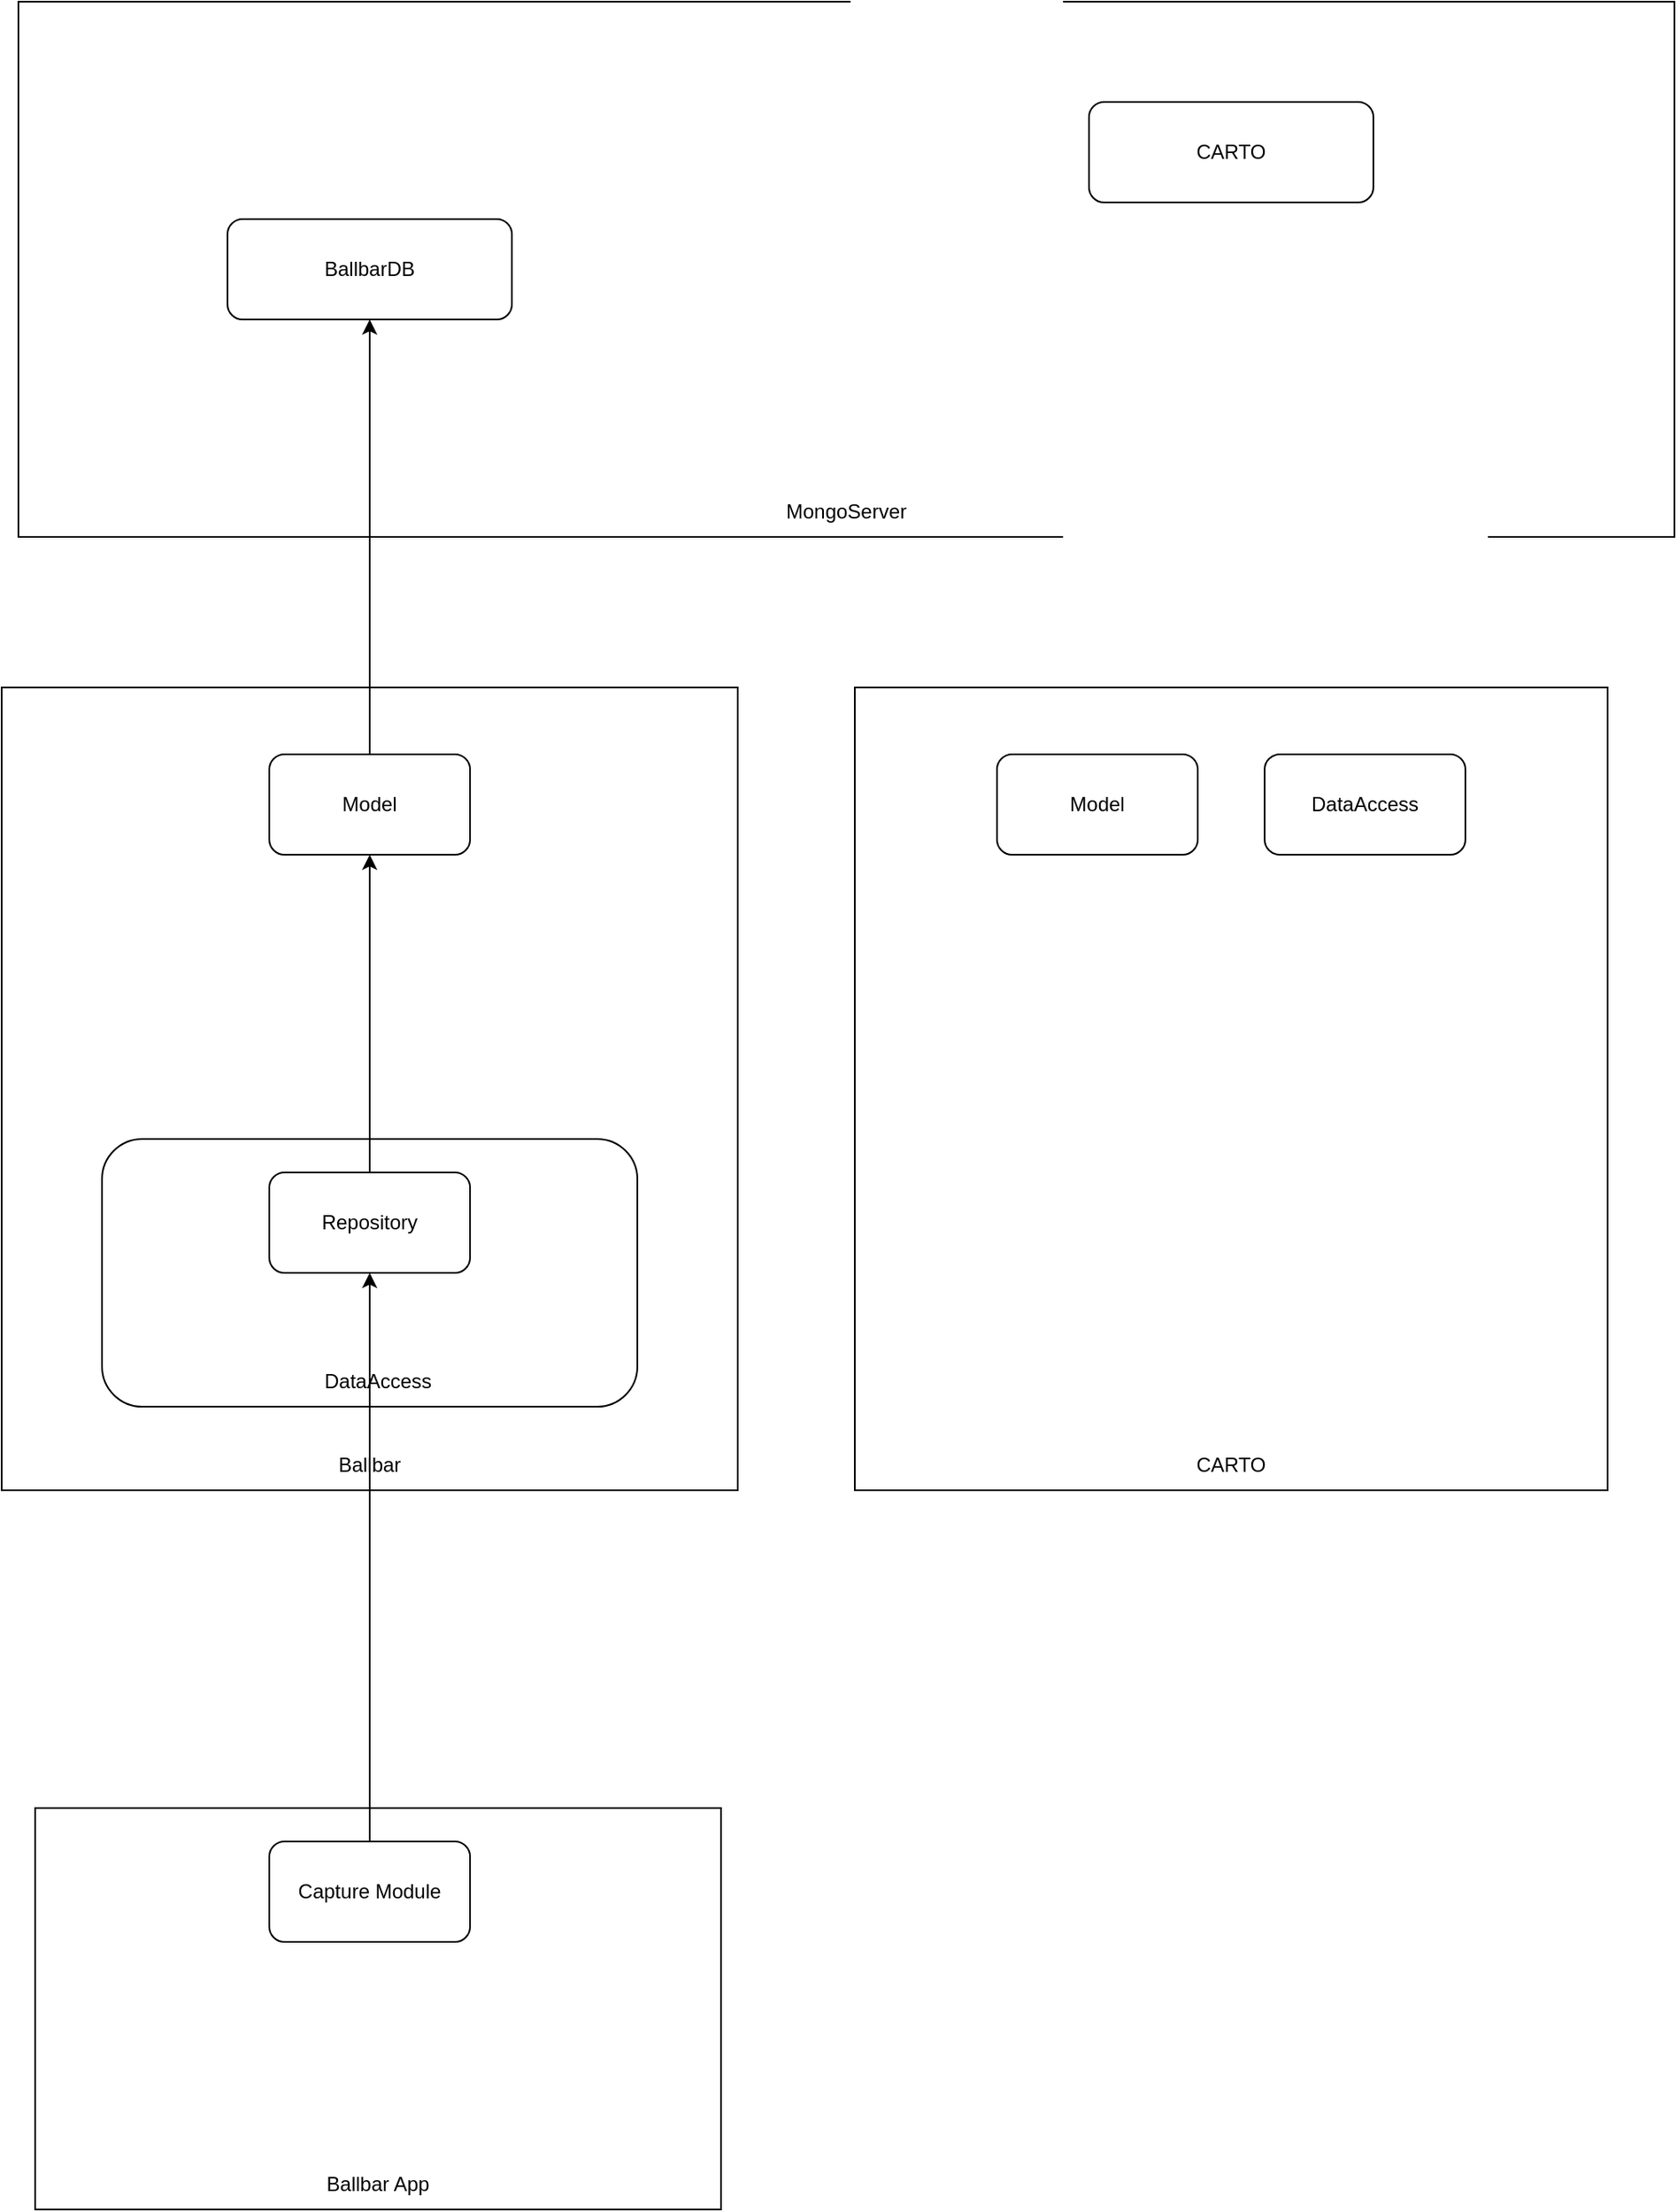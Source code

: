 <mxfile version="27.1.6">
  <diagram name="Page-1" id="dptQCqH28sp5bdnbbRcz">
    <mxGraphModel dx="1727" dy="2116" grid="1" gridSize="10" guides="1" tooltips="1" connect="1" arrows="1" fold="1" page="1" pageScale="1" pageWidth="827" pageHeight="1169" math="0" shadow="0">
      <root>
        <mxCell id="0" />
        <mxCell id="1" parent="0" />
        <mxCell id="7gLGgVNoMUQKVE-dQbQ--18" value="" style="rounded=0;whiteSpace=wrap;html=1;" vertex="1" parent="1">
          <mxGeometry x="20" y="-400" width="990" height="320" as="geometry" />
        </mxCell>
        <mxCell id="7gLGgVNoMUQKVE-dQbQ--4" value="" style="rounded=0;whiteSpace=wrap;html=1;" vertex="1" parent="1">
          <mxGeometry x="10" y="10" width="440" height="480" as="geometry" />
        </mxCell>
        <mxCell id="7gLGgVNoMUQKVE-dQbQ--2" value="" style="rounded=1;whiteSpace=wrap;html=1;" vertex="1" parent="1">
          <mxGeometry x="70" y="280" width="320" height="160" as="geometry" />
        </mxCell>
        <mxCell id="7gLGgVNoMUQKVE-dQbQ--22" style="edgeStyle=orthogonalEdgeStyle;rounded=0;orthogonalLoop=1;jettySize=auto;html=1;" edge="1" parent="1" source="7gLGgVNoMUQKVE-dQbQ--3" target="7gLGgVNoMUQKVE-dQbQ--20">
          <mxGeometry relative="1" as="geometry" />
        </mxCell>
        <mxCell id="7gLGgVNoMUQKVE-dQbQ--3" value="Model" style="rounded=1;whiteSpace=wrap;html=1;" vertex="1" parent="1">
          <mxGeometry x="170" y="50" width="120" height="60" as="geometry" />
        </mxCell>
        <mxCell id="7gLGgVNoMUQKVE-dQbQ--5" value="Ballbar" style="text;html=1;align=center;verticalAlign=middle;whiteSpace=wrap;rounded=0;" vertex="1" parent="1">
          <mxGeometry x="200" y="460" width="60" height="30" as="geometry" />
        </mxCell>
        <mxCell id="7gLGgVNoMUQKVE-dQbQ--6" value="" style="rounded=0;whiteSpace=wrap;html=1;" vertex="1" parent="1">
          <mxGeometry x="520" y="10" width="450" height="480" as="geometry" />
        </mxCell>
        <mxCell id="7gLGgVNoMUQKVE-dQbQ--7" value="DataAccess" style="rounded=1;whiteSpace=wrap;html=1;" vertex="1" parent="1">
          <mxGeometry x="765" y="50" width="120" height="60" as="geometry" />
        </mxCell>
        <mxCell id="7gLGgVNoMUQKVE-dQbQ--8" value="Model" style="rounded=1;whiteSpace=wrap;html=1;" vertex="1" parent="1">
          <mxGeometry x="605" y="50" width="120" height="60" as="geometry" />
        </mxCell>
        <mxCell id="7gLGgVNoMUQKVE-dQbQ--9" value="CARTO" style="text;html=1;align=center;verticalAlign=middle;whiteSpace=wrap;rounded=0;" vertex="1" parent="1">
          <mxGeometry x="715" y="460" width="60" height="30" as="geometry" />
        </mxCell>
        <mxCell id="7gLGgVNoMUQKVE-dQbQ--10" value="" style="rounded=0;whiteSpace=wrap;html=1;" vertex="1" parent="1">
          <mxGeometry x="30" y="680" width="410" height="240" as="geometry" />
        </mxCell>
        <mxCell id="7gLGgVNoMUQKVE-dQbQ--11" value="Ballbar App" style="text;html=1;align=center;verticalAlign=middle;whiteSpace=wrap;rounded=0;" vertex="1" parent="1">
          <mxGeometry x="200" y="890" width="70" height="30" as="geometry" />
        </mxCell>
        <mxCell id="7gLGgVNoMUQKVE-dQbQ--15" style="edgeStyle=orthogonalEdgeStyle;rounded=0;orthogonalLoop=1;jettySize=auto;html=1;entryX=0.5;entryY=1;entryDx=0;entryDy=0;" edge="1" parent="1" source="7gLGgVNoMUQKVE-dQbQ--12" target="7gLGgVNoMUQKVE-dQbQ--14">
          <mxGeometry relative="1" as="geometry" />
        </mxCell>
        <mxCell id="7gLGgVNoMUQKVE-dQbQ--12" value="Capture Module" style="rounded=1;whiteSpace=wrap;html=1;" vertex="1" parent="1">
          <mxGeometry x="170" y="700" width="120" height="60" as="geometry" />
        </mxCell>
        <mxCell id="7gLGgVNoMUQKVE-dQbQ--13" value="DataAccess" style="text;html=1;align=center;verticalAlign=middle;whiteSpace=wrap;rounded=0;" vertex="1" parent="1">
          <mxGeometry x="205" y="410" width="60" height="30" as="geometry" />
        </mxCell>
        <mxCell id="7gLGgVNoMUQKVE-dQbQ--16" style="edgeStyle=orthogonalEdgeStyle;rounded=0;orthogonalLoop=1;jettySize=auto;html=1;" edge="1" parent="1" source="7gLGgVNoMUQKVE-dQbQ--14" target="7gLGgVNoMUQKVE-dQbQ--3">
          <mxGeometry relative="1" as="geometry" />
        </mxCell>
        <mxCell id="7gLGgVNoMUQKVE-dQbQ--14" value="Repository" style="rounded=1;whiteSpace=wrap;html=1;" vertex="1" parent="1">
          <mxGeometry x="170" y="300" width="120" height="60" as="geometry" />
        </mxCell>
        <mxCell id="7gLGgVNoMUQKVE-dQbQ--19" value="MongoServer" style="text;html=1;align=center;verticalAlign=middle;whiteSpace=wrap;rounded=0;" vertex="1" parent="1">
          <mxGeometry x="485" y="-110" width="60" height="30" as="geometry" />
        </mxCell>
        <mxCell id="7gLGgVNoMUQKVE-dQbQ--20" value="BallbarDB" style="rounded=1;whiteSpace=wrap;html=1;" vertex="1" parent="1">
          <mxGeometry x="145" y="-270" width="170" height="60" as="geometry" />
        </mxCell>
        <mxCell id="7gLGgVNoMUQKVE-dQbQ--21" value="CARTO" style="rounded=1;whiteSpace=wrap;html=1;" vertex="1" parent="1">
          <mxGeometry x="660" y="-340" width="170" height="60" as="geometry" />
        </mxCell>
      </root>
    </mxGraphModel>
  </diagram>
</mxfile>
